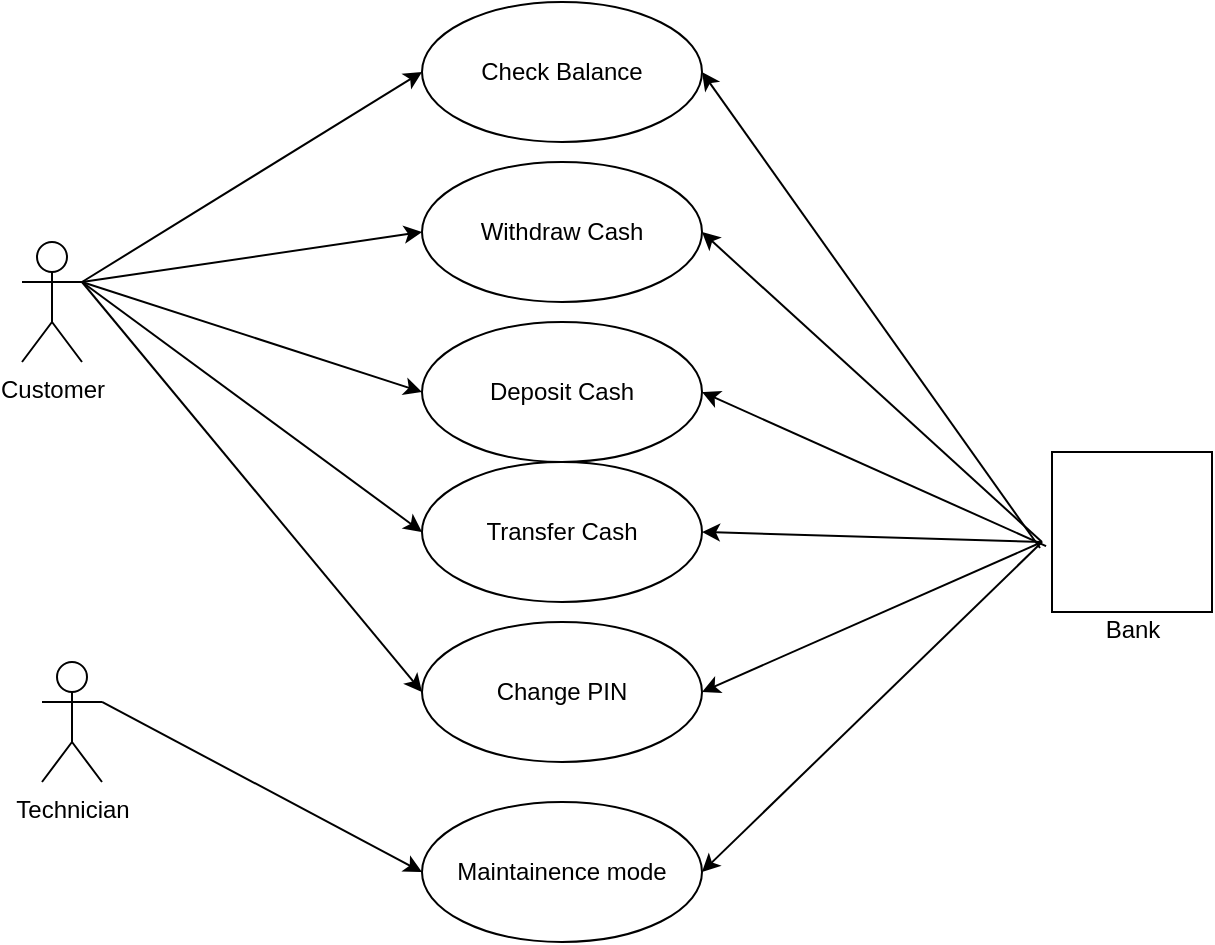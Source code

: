 <mxfile version="24.3.0" type="github">
  <diagram name="Page-1" id="qupLCFEJalWcj9ZdwU12">
    <mxGraphModel dx="2266" dy="1153" grid="1" gridSize="10" guides="1" tooltips="1" connect="1" arrows="1" fold="1" page="1" pageScale="1" pageWidth="850" pageHeight="1100" math="0" shadow="0">
      <root>
        <mxCell id="0" />
        <mxCell id="1" parent="0" />
        <mxCell id="Pd1-zRTOj5tzZhEWPGyr-1" value="Customer" style="shape=umlActor;verticalLabelPosition=bottom;verticalAlign=top;html=1;outlineConnect=0;" vertex="1" parent="1">
          <mxGeometry x="220" y="290" width="30" height="60" as="geometry" />
        </mxCell>
        <mxCell id="Pd1-zRTOj5tzZhEWPGyr-3" value="Technician&lt;div&gt;&lt;br&gt;&lt;/div&gt;" style="shape=umlActor;verticalLabelPosition=bottom;verticalAlign=top;html=1;outlineConnect=0;" vertex="1" parent="1">
          <mxGeometry x="230" y="500" width="30" height="60" as="geometry" />
        </mxCell>
        <mxCell id="Pd1-zRTOj5tzZhEWPGyr-4" value="Bank" style="shape=umlActor;verticalLabelPosition=bottom;verticalAlign=top;html=1;outlineConnect=0;" vertex="1" parent="1">
          <mxGeometry x="760" y="410" width="30" height="60" as="geometry" />
        </mxCell>
        <mxCell id="Pd1-zRTOj5tzZhEWPGyr-5" value="Check Balance" style="ellipse;whiteSpace=wrap;html=1;" vertex="1" parent="1">
          <mxGeometry x="420" y="170" width="140" height="70" as="geometry" />
        </mxCell>
        <mxCell id="Pd1-zRTOj5tzZhEWPGyr-6" value="Withdraw C&lt;span style=&quot;background-color: initial;&quot;&gt;ash&lt;/span&gt;" style="ellipse;whiteSpace=wrap;html=1;" vertex="1" parent="1">
          <mxGeometry x="420" y="250" width="140" height="70" as="geometry" />
        </mxCell>
        <mxCell id="Pd1-zRTOj5tzZhEWPGyr-7" value="Deposit Cash" style="ellipse;whiteSpace=wrap;html=1;" vertex="1" parent="1">
          <mxGeometry x="420" y="330" width="140" height="70" as="geometry" />
        </mxCell>
        <mxCell id="Pd1-zRTOj5tzZhEWPGyr-8" value="Transfer Cash" style="ellipse;whiteSpace=wrap;html=1;" vertex="1" parent="1">
          <mxGeometry x="420" y="400" width="140" height="70" as="geometry" />
        </mxCell>
        <mxCell id="Pd1-zRTOj5tzZhEWPGyr-9" value="Change PIN" style="ellipse;whiteSpace=wrap;html=1;" vertex="1" parent="1">
          <mxGeometry x="420" y="480" width="140" height="70" as="geometry" />
        </mxCell>
        <mxCell id="Pd1-zRTOj5tzZhEWPGyr-10" value="Maintainence mode" style="ellipse;whiteSpace=wrap;html=1;" vertex="1" parent="1">
          <mxGeometry x="420" y="570" width="140" height="70" as="geometry" />
        </mxCell>
        <mxCell id="Pd1-zRTOj5tzZhEWPGyr-13" value="" style="endArrow=classic;html=1;rounded=0;entryX=0;entryY=0.5;entryDx=0;entryDy=0;" edge="1" parent="1" target="Pd1-zRTOj5tzZhEWPGyr-5">
          <mxGeometry width="50" height="50" relative="1" as="geometry">
            <mxPoint x="250" y="310" as="sourcePoint" />
            <mxPoint x="300" y="260" as="targetPoint" />
          </mxGeometry>
        </mxCell>
        <mxCell id="Pd1-zRTOj5tzZhEWPGyr-16" value="" style="endArrow=classic;html=1;rounded=0;entryX=0;entryY=0.5;entryDx=0;entryDy=0;exitX=1;exitY=0.333;exitDx=0;exitDy=0;exitPerimeter=0;" edge="1" parent="1" source="Pd1-zRTOj5tzZhEWPGyr-1" target="Pd1-zRTOj5tzZhEWPGyr-6">
          <mxGeometry width="50" height="50" relative="1" as="geometry">
            <mxPoint x="260" y="320" as="sourcePoint" />
            <mxPoint x="430" y="215" as="targetPoint" />
            <Array as="points" />
          </mxGeometry>
        </mxCell>
        <mxCell id="Pd1-zRTOj5tzZhEWPGyr-17" value="" style="endArrow=classic;html=1;rounded=0;entryX=0;entryY=0.5;entryDx=0;entryDy=0;" edge="1" parent="1" target="Pd1-zRTOj5tzZhEWPGyr-9">
          <mxGeometry width="50" height="50" relative="1" as="geometry">
            <mxPoint x="250" y="310" as="sourcePoint" />
            <mxPoint x="370" y="382.5" as="targetPoint" />
          </mxGeometry>
        </mxCell>
        <mxCell id="Pd1-zRTOj5tzZhEWPGyr-18" value="" style="endArrow=classic;html=1;rounded=0;entryX=0;entryY=0.5;entryDx=0;entryDy=0;" edge="1" parent="1">
          <mxGeometry width="50" height="50" relative="1" as="geometry">
            <mxPoint x="250" y="310" as="sourcePoint" />
            <mxPoint x="420" y="365" as="targetPoint" />
          </mxGeometry>
        </mxCell>
        <mxCell id="Pd1-zRTOj5tzZhEWPGyr-19" value="" style="endArrow=classic;html=1;rounded=0;entryX=0;entryY=0.5;entryDx=0;entryDy=0;" edge="1" parent="1" target="Pd1-zRTOj5tzZhEWPGyr-8">
          <mxGeometry width="50" height="50" relative="1" as="geometry">
            <mxPoint x="250" y="310" as="sourcePoint" />
            <mxPoint x="280" y="375" as="targetPoint" />
          </mxGeometry>
        </mxCell>
        <mxCell id="Pd1-zRTOj5tzZhEWPGyr-20" value="" style="endArrow=classic;html=1;rounded=0;entryX=0;entryY=0.5;entryDx=0;entryDy=0;exitX=1;exitY=0.333;exitDx=0;exitDy=0;exitPerimeter=0;" edge="1" parent="1" source="Pd1-zRTOj5tzZhEWPGyr-3" target="Pd1-zRTOj5tzZhEWPGyr-10">
          <mxGeometry width="50" height="50" relative="1" as="geometry">
            <mxPoint x="320" y="590" as="sourcePoint" />
            <mxPoint x="370" y="540" as="targetPoint" />
          </mxGeometry>
        </mxCell>
        <mxCell id="Pd1-zRTOj5tzZhEWPGyr-23" value="" style="endArrow=classic;html=1;rounded=0;entryX=1;entryY=0.5;entryDx=0;entryDy=0;" edge="1" parent="1" target="Pd1-zRTOj5tzZhEWPGyr-10">
          <mxGeometry width="50" height="50" relative="1" as="geometry">
            <mxPoint x="730" y="440" as="sourcePoint" />
            <mxPoint x="710" y="560" as="targetPoint" />
          </mxGeometry>
        </mxCell>
        <mxCell id="Pd1-zRTOj5tzZhEWPGyr-24" value="" style="whiteSpace=wrap;html=1;aspect=fixed;" vertex="1" parent="1">
          <mxGeometry x="735" y="395" width="80" height="80" as="geometry" />
        </mxCell>
        <mxCell id="Pd1-zRTOj5tzZhEWPGyr-25" value="" style="endArrow=classic;html=1;rounded=0;entryX=1;entryY=0.5;entryDx=0;entryDy=0;" edge="1" parent="1">
          <mxGeometry width="50" height="50" relative="1" as="geometry">
            <mxPoint x="730" y="440" as="sourcePoint" />
            <mxPoint x="560" y="515" as="targetPoint" />
          </mxGeometry>
        </mxCell>
        <mxCell id="Pd1-zRTOj5tzZhEWPGyr-26" value="" style="endArrow=classic;html=1;rounded=0;entryX=1;entryY=0.5;entryDx=0;entryDy=0;" edge="1" parent="1" target="Pd1-zRTOj5tzZhEWPGyr-8">
          <mxGeometry width="50" height="50" relative="1" as="geometry">
            <mxPoint x="730" y="440" as="sourcePoint" />
            <mxPoint x="570" y="525" as="targetPoint" />
          </mxGeometry>
        </mxCell>
        <mxCell id="Pd1-zRTOj5tzZhEWPGyr-27" value="" style="endArrow=classic;html=1;rounded=0;entryX=1;entryY=0.5;entryDx=0;entryDy=0;exitX=-0.037;exitY=0.588;exitDx=0;exitDy=0;exitPerimeter=0;" edge="1" parent="1" source="Pd1-zRTOj5tzZhEWPGyr-24">
          <mxGeometry width="50" height="50" relative="1" as="geometry">
            <mxPoint x="730" y="290" as="sourcePoint" />
            <mxPoint x="560" y="365" as="targetPoint" />
          </mxGeometry>
        </mxCell>
        <mxCell id="Pd1-zRTOj5tzZhEWPGyr-28" value="" style="endArrow=classic;html=1;rounded=0;entryX=1;entryY=0.5;entryDx=0;entryDy=0;" edge="1" parent="1">
          <mxGeometry width="50" height="50" relative="1" as="geometry">
            <mxPoint x="730" y="440" as="sourcePoint" />
            <mxPoint x="560" y="285" as="targetPoint" />
          </mxGeometry>
        </mxCell>
        <mxCell id="Pd1-zRTOj5tzZhEWPGyr-29" value="" style="endArrow=classic;html=1;rounded=0;entryX=1;entryY=0.5;entryDx=0;entryDy=0;exitX=-0.075;exitY=0.6;exitDx=0;exitDy=0;exitPerimeter=0;" edge="1" parent="1" source="Pd1-zRTOj5tzZhEWPGyr-24">
          <mxGeometry width="50" height="50" relative="1" as="geometry">
            <mxPoint x="730" y="130" as="sourcePoint" />
            <mxPoint x="560" y="205" as="targetPoint" />
          </mxGeometry>
        </mxCell>
      </root>
    </mxGraphModel>
  </diagram>
</mxfile>
